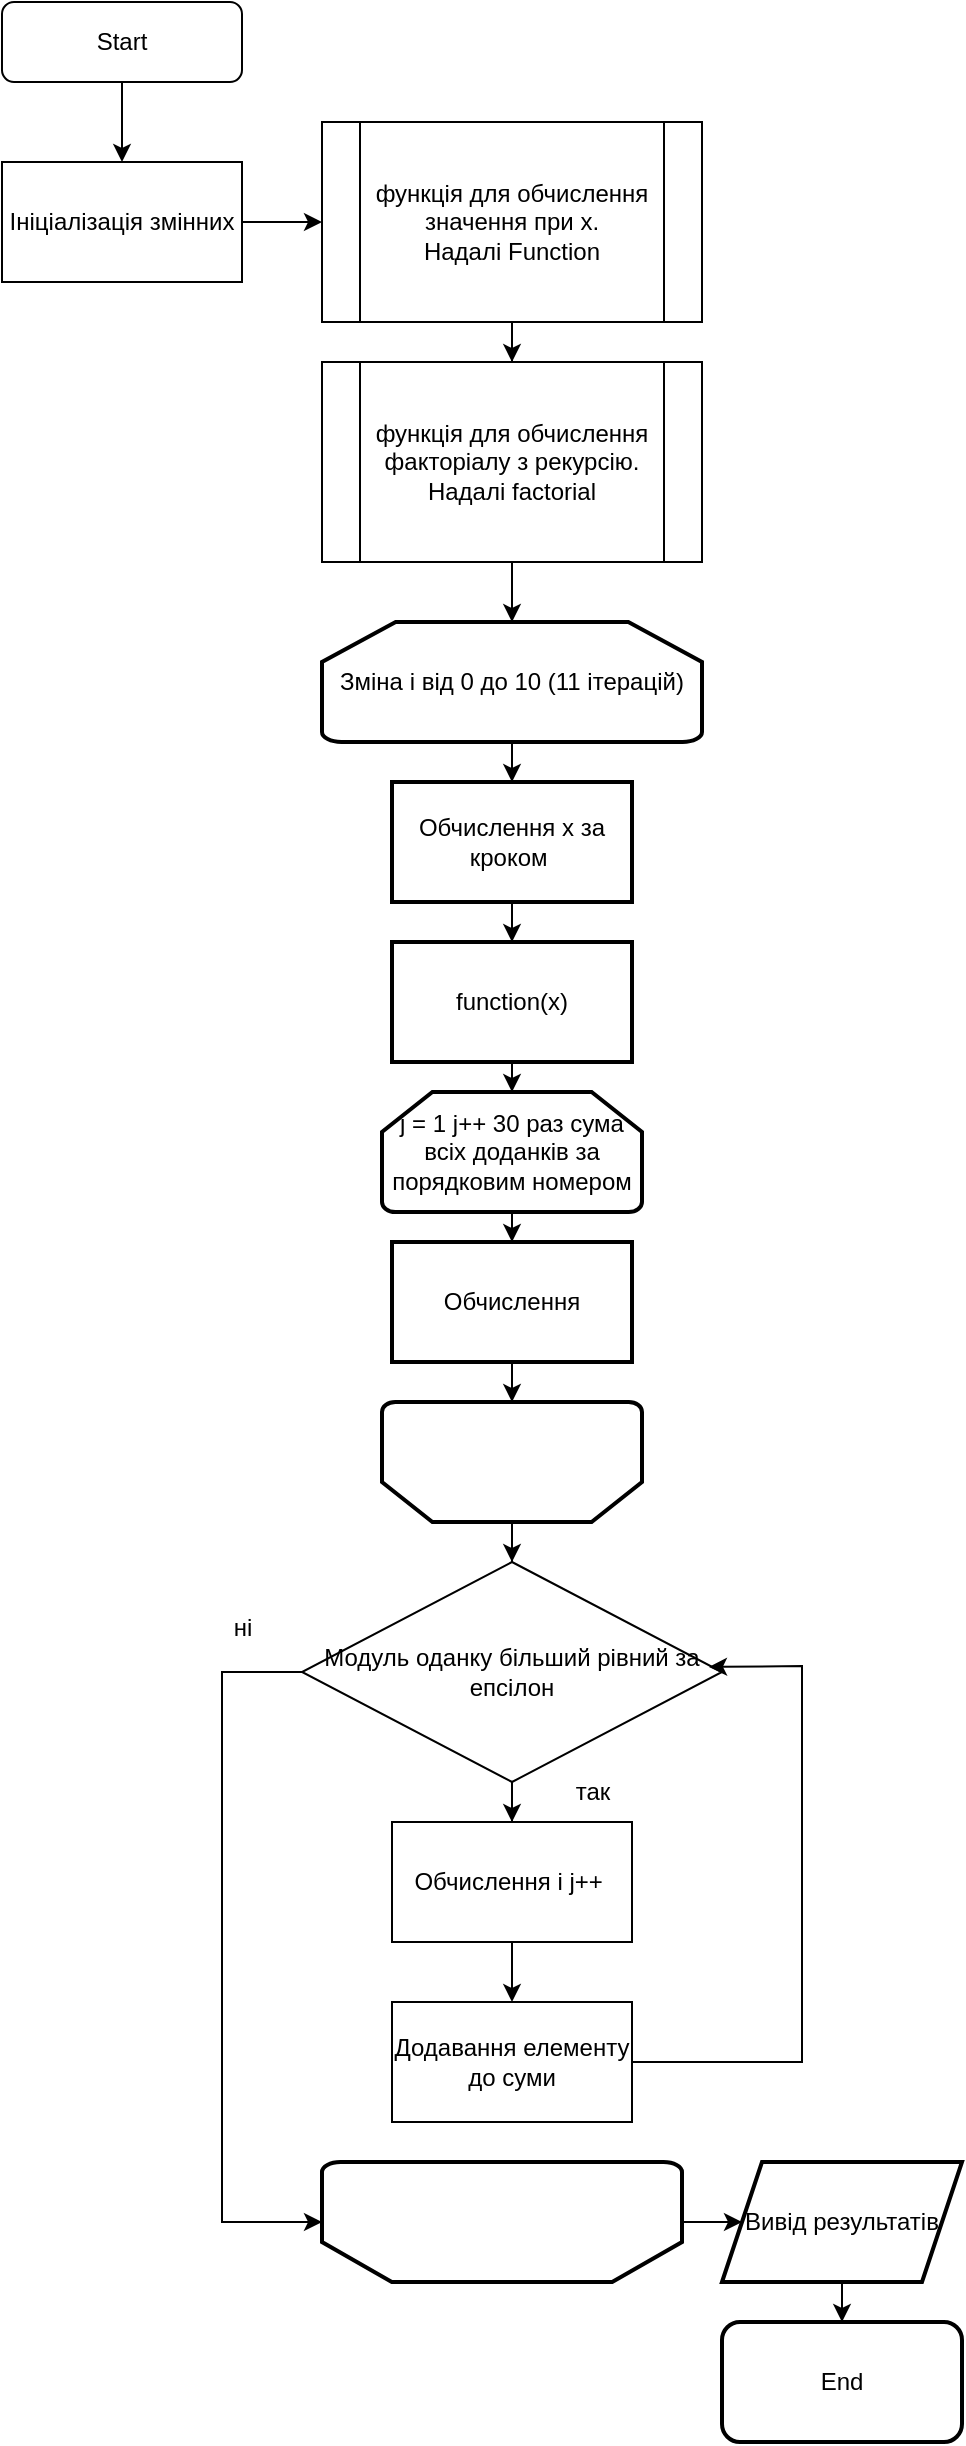 <mxfile version="24.8.4">
  <diagram id="C5RBs43oDa-KdzZeNtuy" name="Page-1">
    <mxGraphModel grid="1" page="1" gridSize="10" guides="1" tooltips="1" connect="1" arrows="1" fold="1" pageScale="1" pageWidth="827" pageHeight="1169" math="0" shadow="0">
      <root>
        <mxCell id="WIyWlLk6GJQsqaUBKTNV-0" />
        <mxCell id="WIyWlLk6GJQsqaUBKTNV-1" parent="WIyWlLk6GJQsqaUBKTNV-0" />
        <mxCell id="Y2JbreUZ4DyjR4yH98H4-10" value="" style="edgeStyle=orthogonalEdgeStyle;rounded=0;orthogonalLoop=1;jettySize=auto;html=1;" edge="1" parent="WIyWlLk6GJQsqaUBKTNV-1" source="WIyWlLk6GJQsqaUBKTNV-3" target="Y2JbreUZ4DyjR4yH98H4-9">
          <mxGeometry relative="1" as="geometry" />
        </mxCell>
        <mxCell id="WIyWlLk6GJQsqaUBKTNV-3" value="Start" style="rounded=1;whiteSpace=wrap;html=1;fontSize=12;glass=0;strokeWidth=1;shadow=0;" vertex="1" parent="WIyWlLk6GJQsqaUBKTNV-1">
          <mxGeometry x="40" y="40" width="120" height="40" as="geometry" />
        </mxCell>
        <mxCell id="Y2JbreUZ4DyjR4yH98H4-13" value="" style="edgeStyle=orthogonalEdgeStyle;rounded=0;orthogonalLoop=1;jettySize=auto;html=1;" edge="1" parent="WIyWlLk6GJQsqaUBKTNV-1" source="Y2JbreUZ4DyjR4yH98H4-0" target="Y2JbreUZ4DyjR4yH98H4-12">
          <mxGeometry relative="1" as="geometry" />
        </mxCell>
        <mxCell id="Y2JbreUZ4DyjR4yH98H4-0" value="функція для обчислення значення при x.&lt;div&gt;Надалі Function&lt;/div&gt;" style="shape=process;whiteSpace=wrap;html=1;backgroundOutline=1;" vertex="1" parent="WIyWlLk6GJQsqaUBKTNV-1">
          <mxGeometry x="200" y="100" width="190" height="100" as="geometry" />
        </mxCell>
        <mxCell id="Y2JbreUZ4DyjR4yH98H4-11" value="" style="edgeStyle=orthogonalEdgeStyle;rounded=0;orthogonalLoop=1;jettySize=auto;html=1;" edge="1" parent="WIyWlLk6GJQsqaUBKTNV-1" source="Y2JbreUZ4DyjR4yH98H4-9" target="Y2JbreUZ4DyjR4yH98H4-0">
          <mxGeometry relative="1" as="geometry" />
        </mxCell>
        <mxCell id="Y2JbreUZ4DyjR4yH98H4-9" value="Ініціалізація змінних" style="rounded=0;whiteSpace=wrap;html=1;" vertex="1" parent="WIyWlLk6GJQsqaUBKTNV-1">
          <mxGeometry x="40" y="120" width="120" height="60" as="geometry" />
        </mxCell>
        <mxCell id="Y2JbreUZ4DyjR4yH98H4-15" value="" style="edgeStyle=orthogonalEdgeStyle;rounded=0;orthogonalLoop=1;jettySize=auto;html=1;" edge="1" parent="WIyWlLk6GJQsqaUBKTNV-1" source="Y2JbreUZ4DyjR4yH98H4-12" target="Y2JbreUZ4DyjR4yH98H4-14">
          <mxGeometry relative="1" as="geometry" />
        </mxCell>
        <mxCell id="Y2JbreUZ4DyjR4yH98H4-12" value="функція для обчислення факторіалу з рекурсію.&lt;div&gt;&lt;span style=&quot;background-color: initial;&quot;&gt;Надалі factorial&lt;/span&gt;&lt;/div&gt;" style="shape=process;whiteSpace=wrap;html=1;backgroundOutline=1;" vertex="1" parent="WIyWlLk6GJQsqaUBKTNV-1">
          <mxGeometry x="200" y="220" width="190" height="100" as="geometry" />
        </mxCell>
        <mxCell id="Y2JbreUZ4DyjR4yH98H4-17" value="" style="edgeStyle=orthogonalEdgeStyle;rounded=0;orthogonalLoop=1;jettySize=auto;html=1;" edge="1" parent="WIyWlLk6GJQsqaUBKTNV-1" source="Y2JbreUZ4DyjR4yH98H4-14" target="Y2JbreUZ4DyjR4yH98H4-16">
          <mxGeometry relative="1" as="geometry" />
        </mxCell>
        <mxCell id="Y2JbreUZ4DyjR4yH98H4-14" value="Зміна i від 0 до 10 (11 ітерацій)" style="strokeWidth=2;html=1;shape=mxgraph.flowchart.loop_limit;whiteSpace=wrap;" vertex="1" parent="WIyWlLk6GJQsqaUBKTNV-1">
          <mxGeometry x="200" y="350" width="190" height="60" as="geometry" />
        </mxCell>
        <mxCell id="Y2JbreUZ4DyjR4yH98H4-19" value="" style="edgeStyle=orthogonalEdgeStyle;rounded=0;orthogonalLoop=1;jettySize=auto;html=1;" edge="1" parent="WIyWlLk6GJQsqaUBKTNV-1" source="Y2JbreUZ4DyjR4yH98H4-16" target="Y2JbreUZ4DyjR4yH98H4-18">
          <mxGeometry relative="1" as="geometry" />
        </mxCell>
        <mxCell id="Y2JbreUZ4DyjR4yH98H4-16" value="Обчислення x за кроком&amp;nbsp;" style="whiteSpace=wrap;html=1;strokeWidth=2;" vertex="1" parent="WIyWlLk6GJQsqaUBKTNV-1">
          <mxGeometry x="235" y="430" width="120" height="60" as="geometry" />
        </mxCell>
        <mxCell id="Y2JbreUZ4DyjR4yH98H4-21" value="" style="edgeStyle=orthogonalEdgeStyle;rounded=0;orthogonalLoop=1;jettySize=auto;html=1;" edge="1" parent="WIyWlLk6GJQsqaUBKTNV-1" source="Y2JbreUZ4DyjR4yH98H4-18" target="Y2JbreUZ4DyjR4yH98H4-20">
          <mxGeometry relative="1" as="geometry" />
        </mxCell>
        <mxCell id="Y2JbreUZ4DyjR4yH98H4-18" value="function(x)" style="whiteSpace=wrap;html=1;strokeWidth=2;" vertex="1" parent="WIyWlLk6GJQsqaUBKTNV-1">
          <mxGeometry x="235" y="510" width="120" height="60" as="geometry" />
        </mxCell>
        <mxCell id="Y2JbreUZ4DyjR4yH98H4-23" value="" style="edgeStyle=orthogonalEdgeStyle;rounded=0;orthogonalLoop=1;jettySize=auto;html=1;" edge="1" parent="WIyWlLk6GJQsqaUBKTNV-1" source="Y2JbreUZ4DyjR4yH98H4-20" target="Y2JbreUZ4DyjR4yH98H4-22">
          <mxGeometry relative="1" as="geometry" />
        </mxCell>
        <mxCell id="Y2JbreUZ4DyjR4yH98H4-20" value="j = 1 j++ 30 раз сума всіх доданків за порядковим номером" style="strokeWidth=2;html=1;shape=mxgraph.flowchart.loop_limit;whiteSpace=wrap;" vertex="1" parent="WIyWlLk6GJQsqaUBKTNV-1">
          <mxGeometry x="230" y="585" width="130" height="60" as="geometry" />
        </mxCell>
        <mxCell id="Y2JbreUZ4DyjR4yH98H4-25" value="" style="edgeStyle=orthogonalEdgeStyle;rounded=0;orthogonalLoop=1;jettySize=auto;html=1;" edge="1" parent="WIyWlLk6GJQsqaUBKTNV-1" source="Y2JbreUZ4DyjR4yH98H4-22" target="Y2JbreUZ4DyjR4yH98H4-24">
          <mxGeometry relative="1" as="geometry" />
        </mxCell>
        <mxCell id="Y2JbreUZ4DyjR4yH98H4-22" value="Обчислення" style="whiteSpace=wrap;html=1;strokeWidth=2;" vertex="1" parent="WIyWlLk6GJQsqaUBKTNV-1">
          <mxGeometry x="235" y="660" width="120" height="60" as="geometry" />
        </mxCell>
        <mxCell id="Y2JbreUZ4DyjR4yH98H4-27" value="" style="edgeStyle=orthogonalEdgeStyle;rounded=0;orthogonalLoop=1;jettySize=auto;html=1;" edge="1" parent="WIyWlLk6GJQsqaUBKTNV-1" source="Y2JbreUZ4DyjR4yH98H4-24" target="Y2JbreUZ4DyjR4yH98H4-26">
          <mxGeometry relative="1" as="geometry" />
        </mxCell>
        <mxCell id="Y2JbreUZ4DyjR4yH98H4-24" value="" style="strokeWidth=2;html=1;shape=mxgraph.flowchart.loop_limit;whiteSpace=wrap;rotation=-180;" vertex="1" parent="WIyWlLk6GJQsqaUBKTNV-1">
          <mxGeometry x="230" y="740" width="130" height="60" as="geometry" />
        </mxCell>
        <mxCell id="Y2JbreUZ4DyjR4yH98H4-29" value="" style="edgeStyle=orthogonalEdgeStyle;rounded=0;orthogonalLoop=1;jettySize=auto;html=1;" edge="1" parent="WIyWlLk6GJQsqaUBKTNV-1" source="Y2JbreUZ4DyjR4yH98H4-26" target="Y2JbreUZ4DyjR4yH98H4-28">
          <mxGeometry relative="1" as="geometry" />
        </mxCell>
        <mxCell id="Y2JbreUZ4DyjR4yH98H4-26" value="Модуль оданку більший рівний за епсілон" style="rhombus;whiteSpace=wrap;html=1;" vertex="1" parent="WIyWlLk6GJQsqaUBKTNV-1">
          <mxGeometry x="190" y="820" width="210" height="110" as="geometry" />
        </mxCell>
        <mxCell id="Y2JbreUZ4DyjR4yH98H4-31" value="" style="edgeStyle=orthogonalEdgeStyle;rounded=0;orthogonalLoop=1;jettySize=auto;html=1;" edge="1" parent="WIyWlLk6GJQsqaUBKTNV-1" source="Y2JbreUZ4DyjR4yH98H4-28" target="Y2JbreUZ4DyjR4yH98H4-30">
          <mxGeometry relative="1" as="geometry" />
        </mxCell>
        <mxCell id="Y2JbreUZ4DyjR4yH98H4-28" value="Обчислення і j++&amp;nbsp;" style="whiteSpace=wrap;html=1;" vertex="1" parent="WIyWlLk6GJQsqaUBKTNV-1">
          <mxGeometry x="235" y="950" width="120" height="60" as="geometry" />
        </mxCell>
        <mxCell id="Y2JbreUZ4DyjR4yH98H4-30" value="Додавання елементу до суми" style="whiteSpace=wrap;html=1;" vertex="1" parent="WIyWlLk6GJQsqaUBKTNV-1">
          <mxGeometry x="235" y="1040" width="120" height="60" as="geometry" />
        </mxCell>
        <mxCell id="Y2JbreUZ4DyjR4yH98H4-32" value="так" style="text;html=1;align=center;verticalAlign=middle;resizable=0;points=[];autosize=1;strokeColor=none;fillColor=none;" vertex="1" parent="WIyWlLk6GJQsqaUBKTNV-1">
          <mxGeometry x="315" y="920" width="40" height="30" as="geometry" />
        </mxCell>
        <mxCell id="Y2JbreUZ4DyjR4yH98H4-33" value="" style="endArrow=classic;html=1;rounded=0;exitX=1;exitY=0.5;exitDx=0;exitDy=0;entryX=0.969;entryY=0.477;entryDx=0;entryDy=0;entryPerimeter=0;" edge="1" parent="WIyWlLk6GJQsqaUBKTNV-1" source="Y2JbreUZ4DyjR4yH98H4-30" target="Y2JbreUZ4DyjR4yH98H4-26">
          <mxGeometry width="50" height="50" relative="1" as="geometry">
            <mxPoint x="250" y="1070" as="sourcePoint" />
            <mxPoint x="300" y="1020" as="targetPoint" />
            <Array as="points">
              <mxPoint x="440" y="1070" />
              <mxPoint x="440" y="872" />
            </Array>
          </mxGeometry>
        </mxCell>
        <mxCell id="Y2JbreUZ4DyjR4yH98H4-38" value="" style="edgeStyle=orthogonalEdgeStyle;rounded=0;orthogonalLoop=1;jettySize=auto;html=1;" edge="1" parent="WIyWlLk6GJQsqaUBKTNV-1" source="Y2JbreUZ4DyjR4yH98H4-34" target="Y2JbreUZ4DyjR4yH98H4-37">
          <mxGeometry relative="1" as="geometry" />
        </mxCell>
        <mxCell id="Y2JbreUZ4DyjR4yH98H4-34" value="" style="strokeWidth=2;html=1;shape=mxgraph.flowchart.loop_limit;whiteSpace=wrap;rotation=-180;" vertex="1" parent="WIyWlLk6GJQsqaUBKTNV-1">
          <mxGeometry x="200" y="1120" width="180" height="60" as="geometry" />
        </mxCell>
        <mxCell id="Y2JbreUZ4DyjR4yH98H4-35" value="" style="endArrow=classic;html=1;rounded=0;exitX=0;exitY=0.5;exitDx=0;exitDy=0;entryX=1;entryY=0.5;entryDx=0;entryDy=0;entryPerimeter=0;" edge="1" parent="WIyWlLk6GJQsqaUBKTNV-1" source="Y2JbreUZ4DyjR4yH98H4-26" target="Y2JbreUZ4DyjR4yH98H4-34">
          <mxGeometry width="50" height="50" relative="1" as="geometry">
            <mxPoint x="250" y="1070" as="sourcePoint" />
            <mxPoint x="300" y="1020" as="targetPoint" />
            <Array as="points">
              <mxPoint x="150" y="875" />
              <mxPoint x="150" y="1150" />
            </Array>
          </mxGeometry>
        </mxCell>
        <mxCell id="Y2JbreUZ4DyjR4yH98H4-36" value="ні" style="text;html=1;align=center;verticalAlign=middle;resizable=0;points=[];autosize=1;strokeColor=none;fillColor=none;" vertex="1" parent="WIyWlLk6GJQsqaUBKTNV-1">
          <mxGeometry x="145" y="838" width="30" height="30" as="geometry" />
        </mxCell>
        <mxCell id="Y2JbreUZ4DyjR4yH98H4-40" value="" style="edgeStyle=orthogonalEdgeStyle;rounded=0;orthogonalLoop=1;jettySize=auto;html=1;" edge="1" parent="WIyWlLk6GJQsqaUBKTNV-1" source="Y2JbreUZ4DyjR4yH98H4-37" target="Y2JbreUZ4DyjR4yH98H4-39">
          <mxGeometry relative="1" as="geometry" />
        </mxCell>
        <mxCell id="Y2JbreUZ4DyjR4yH98H4-37" value="Вивід результатів" style="shape=parallelogram;perimeter=parallelogramPerimeter;whiteSpace=wrap;html=1;fixedSize=1;strokeWidth=2;" vertex="1" parent="WIyWlLk6GJQsqaUBKTNV-1">
          <mxGeometry x="400" y="1120" width="120" height="60" as="geometry" />
        </mxCell>
        <mxCell id="Y2JbreUZ4DyjR4yH98H4-39" value="End" style="rounded=1;whiteSpace=wrap;html=1;strokeWidth=2;" vertex="1" parent="WIyWlLk6GJQsqaUBKTNV-1">
          <mxGeometry x="400" y="1200" width="120" height="60" as="geometry" />
        </mxCell>
      </root>
    </mxGraphModel>
  </diagram>
</mxfile>
